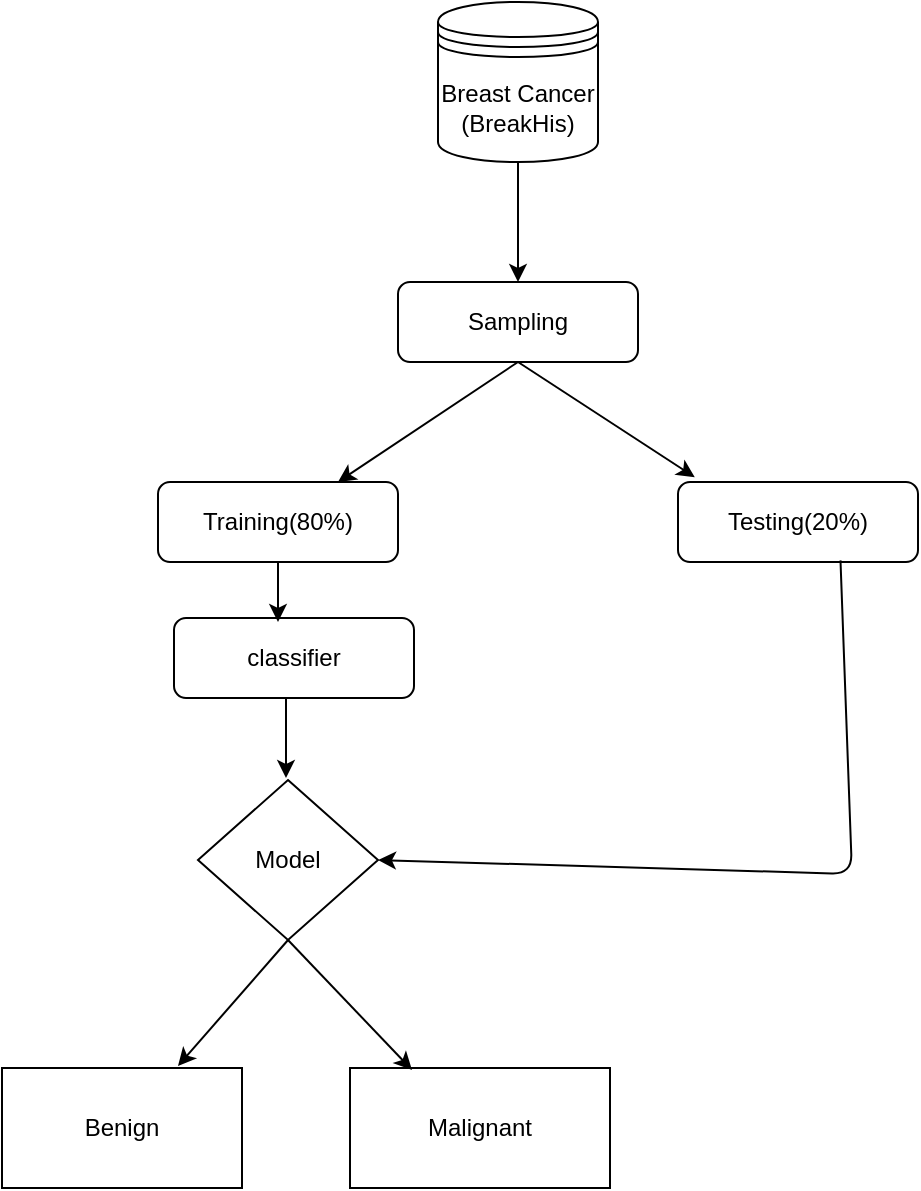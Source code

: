 <mxfile version="14.5.3" type="github">
  <diagram id="C5RBs43oDa-KdzZeNtuy" name="Page-1">
    <mxGraphModel dx="1038" dy="491" grid="0" gridSize="10" guides="1" tooltips="1" connect="1" arrows="1" fold="1" page="1" pageScale="1" pageWidth="827" pageHeight="1169" math="0" shadow="0">
      <root>
        <mxCell id="WIyWlLk6GJQsqaUBKTNV-0" />
        <mxCell id="WIyWlLk6GJQsqaUBKTNV-1" parent="WIyWlLk6GJQsqaUBKTNV-0" />
        <mxCell id="WIyWlLk6GJQsqaUBKTNV-3" value="Training(80%)" style="rounded=1;whiteSpace=wrap;html=1;fontSize=12;glass=0;strokeWidth=1;shadow=0;" parent="WIyWlLk6GJQsqaUBKTNV-1" vertex="1">
          <mxGeometry x="220" y="240" width="120" height="40" as="geometry" />
        </mxCell>
        <mxCell id="WIyWlLk6GJQsqaUBKTNV-7" value="Testing(20%)" style="rounded=1;whiteSpace=wrap;html=1;fontSize=12;glass=0;strokeWidth=1;shadow=0;" parent="WIyWlLk6GJQsqaUBKTNV-1" vertex="1">
          <mxGeometry x="480" y="240" width="120" height="40" as="geometry" />
        </mxCell>
        <mxCell id="DwHDEy2vjLR0jpAxwGfn-0" value="Breast Cancer&lt;br&gt;(BreakHis)" style="shape=datastore;whiteSpace=wrap;html=1;" parent="WIyWlLk6GJQsqaUBKTNV-1" vertex="1">
          <mxGeometry x="360" width="80" height="80" as="geometry" />
        </mxCell>
        <mxCell id="DwHDEy2vjLR0jpAxwGfn-3" value="classifier" style="rounded=1;whiteSpace=wrap;html=1;fontSize=12;glass=0;strokeWidth=1;shadow=0;" parent="WIyWlLk6GJQsqaUBKTNV-1" vertex="1">
          <mxGeometry x="228" y="308" width="120" height="40" as="geometry" />
        </mxCell>
        <mxCell id="DwHDEy2vjLR0jpAxwGfn-5" value="Malignant" style="rounded=0;whiteSpace=wrap;html=1;" parent="WIyWlLk6GJQsqaUBKTNV-1" vertex="1">
          <mxGeometry x="316" y="533" width="130" height="60" as="geometry" />
        </mxCell>
        <mxCell id="DwHDEy2vjLR0jpAxwGfn-6" value="Benign" style="whiteSpace=wrap;html=1;rounded=0;" parent="WIyWlLk6GJQsqaUBKTNV-1" vertex="1">
          <mxGeometry x="142" y="533" width="120" height="60" as="geometry" />
        </mxCell>
        <mxCell id="DwHDEy2vjLR0jpAxwGfn-18" value="" style="endArrow=classic;html=1;exitX=0.5;exitY=1;exitDx=0;exitDy=0;entryX=0.5;entryY=0;entryDx=0;entryDy=0;" parent="WIyWlLk6GJQsqaUBKTNV-1" source="DwHDEy2vjLR0jpAxwGfn-0" edge="1">
          <mxGeometry width="50" height="50" relative="1" as="geometry">
            <mxPoint x="390" y="280" as="sourcePoint" />
            <mxPoint x="400" y="140" as="targetPoint" />
          </mxGeometry>
        </mxCell>
        <mxCell id="DwHDEy2vjLR0jpAxwGfn-19" value="Sampling" style="rounded=1;whiteSpace=wrap;html=1;fontSize=12;glass=0;strokeWidth=1;shadow=0;" parent="WIyWlLk6GJQsqaUBKTNV-1" vertex="1">
          <mxGeometry x="340" y="140" width="120" height="40" as="geometry" />
        </mxCell>
        <mxCell id="DwHDEy2vjLR0jpAxwGfn-24" value="" style="endArrow=classic;html=1;exitX=0.5;exitY=1;exitDx=0;exitDy=0;entryX=0.07;entryY=-0.06;entryDx=0;entryDy=0;entryPerimeter=0;" parent="WIyWlLk6GJQsqaUBKTNV-1" source="DwHDEy2vjLR0jpAxwGfn-19" target="WIyWlLk6GJQsqaUBKTNV-7" edge="1">
          <mxGeometry width="50" height="50" relative="1" as="geometry">
            <mxPoint x="390" y="280" as="sourcePoint" />
            <mxPoint x="440" y="230" as="targetPoint" />
          </mxGeometry>
        </mxCell>
        <mxCell id="DwHDEy2vjLR0jpAxwGfn-25" value="" style="endArrow=classic;html=1;exitX=0.5;exitY=1;exitDx=0;exitDy=0;entryX=0.75;entryY=0;entryDx=0;entryDy=0;" parent="WIyWlLk6GJQsqaUBKTNV-1" source="DwHDEy2vjLR0jpAxwGfn-19" target="WIyWlLk6GJQsqaUBKTNV-3" edge="1">
          <mxGeometry width="50" height="50" relative="1" as="geometry">
            <mxPoint x="390" y="280" as="sourcePoint" />
            <mxPoint x="440" y="230" as="targetPoint" />
          </mxGeometry>
        </mxCell>
        <mxCell id="DwHDEy2vjLR0jpAxwGfn-26" value="" style="endArrow=classic;html=1;entryX=0.5;entryY=0;entryDx=0;entryDy=0;" parent="WIyWlLk6GJQsqaUBKTNV-1" edge="1">
          <mxGeometry width="50" height="50" relative="1" as="geometry">
            <mxPoint x="280" y="280" as="sourcePoint" />
            <mxPoint x="280" y="310" as="targetPoint" />
          </mxGeometry>
        </mxCell>
        <mxCell id="DwHDEy2vjLR0jpAxwGfn-31" value="" style="endArrow=classic;html=1;entryX=0.5;entryY=0;entryDx=0;entryDy=0;" parent="WIyWlLk6GJQsqaUBKTNV-1" edge="1">
          <mxGeometry width="50" height="50" relative="1" as="geometry">
            <mxPoint x="284" y="348" as="sourcePoint" />
            <mxPoint x="284" y="388" as="targetPoint" />
          </mxGeometry>
        </mxCell>
        <mxCell id="DwHDEy2vjLR0jpAxwGfn-32" value="" style="endArrow=classic;html=1;exitX=0.677;exitY=0.98;exitDx=0;exitDy=0;exitPerimeter=0;entryX=1;entryY=0.5;entryDx=0;entryDy=0;" parent="WIyWlLk6GJQsqaUBKTNV-1" source="WIyWlLk6GJQsqaUBKTNV-7" target="lSTBCvZ8Gab2KBYg8oNH-0" edge="1">
          <mxGeometry width="50" height="50" relative="1" as="geometry">
            <mxPoint x="562" y="282" as="sourcePoint" />
            <mxPoint x="479" y="458" as="targetPoint" />
            <Array as="points">
              <mxPoint x="567" y="436" />
            </Array>
          </mxGeometry>
        </mxCell>
        <mxCell id="DwHDEy2vjLR0jpAxwGfn-33" value="" style="endArrow=classic;html=1;exitX=0.5;exitY=1;exitDx=0;exitDy=0;" parent="WIyWlLk6GJQsqaUBKTNV-1" source="lSTBCvZ8Gab2KBYg8oNH-0" edge="1">
          <mxGeometry width="50" height="50" relative="1" as="geometry">
            <mxPoint x="280" y="472" as="sourcePoint" />
            <mxPoint x="230" y="532" as="targetPoint" />
            <Array as="points" />
          </mxGeometry>
        </mxCell>
        <mxCell id="DwHDEy2vjLR0jpAxwGfn-34" value="" style="endArrow=classic;html=1;exitX=0.5;exitY=1;exitDx=0;exitDy=0;" parent="WIyWlLk6GJQsqaUBKTNV-1" source="lSTBCvZ8Gab2KBYg8oNH-0" edge="1">
          <mxGeometry width="50" height="50" relative="1" as="geometry">
            <mxPoint x="445" y="630" as="sourcePoint" />
            <mxPoint x="347" y="534" as="targetPoint" />
            <Array as="points" />
          </mxGeometry>
        </mxCell>
        <mxCell id="lSTBCvZ8Gab2KBYg8oNH-0" value="Model" style="rhombus;whiteSpace=wrap;html=1;" vertex="1" parent="WIyWlLk6GJQsqaUBKTNV-1">
          <mxGeometry x="240" y="389" width="90" height="80" as="geometry" />
        </mxCell>
      </root>
    </mxGraphModel>
  </diagram>
</mxfile>
